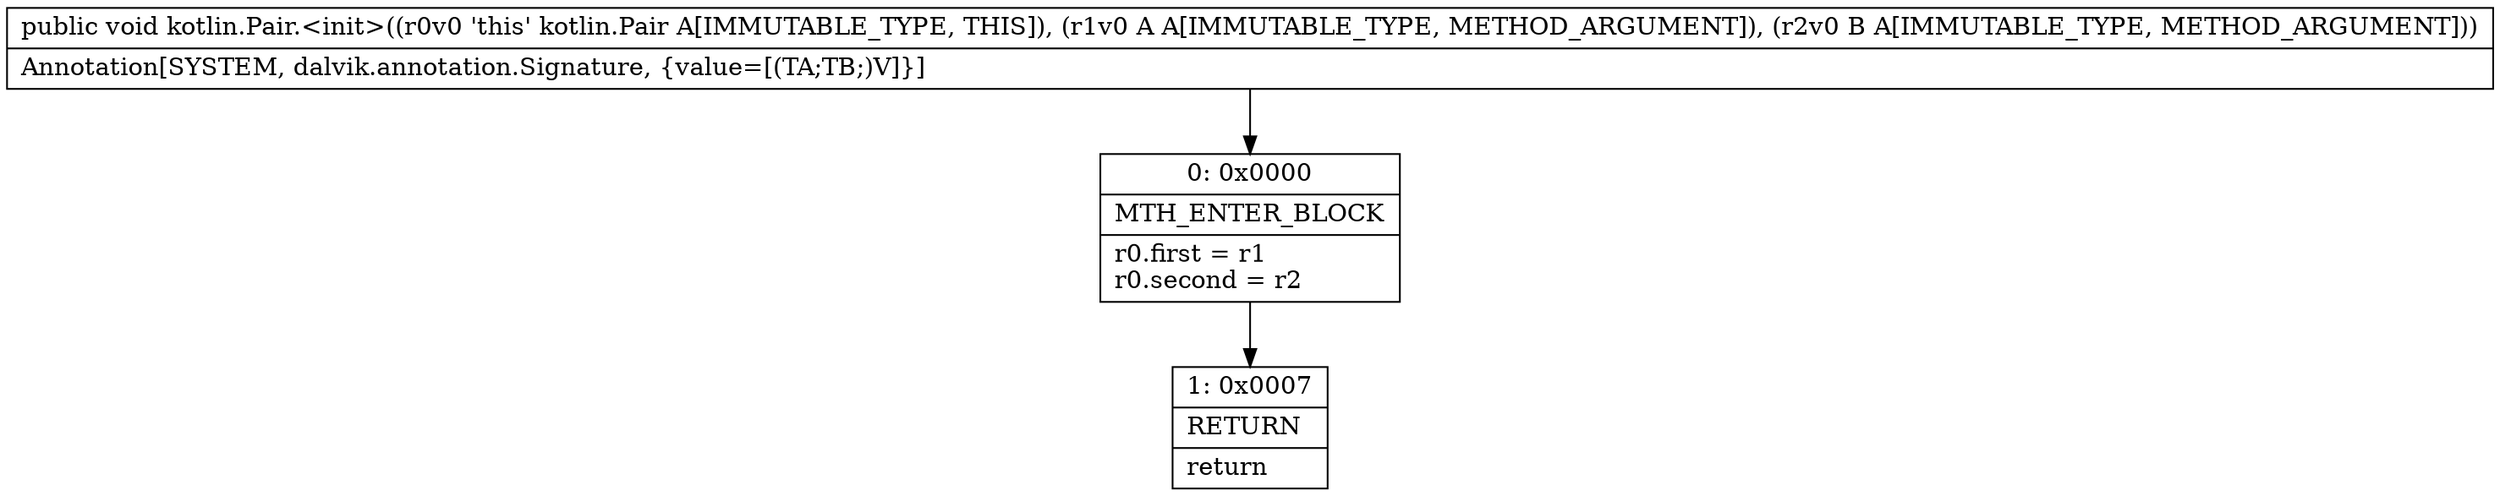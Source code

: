digraph "CFG forkotlin.Pair.\<init\>(Ljava\/lang\/Object;Ljava\/lang\/Object;)V" {
Node_0 [shape=record,label="{0\:\ 0x0000|MTH_ENTER_BLOCK\l|r0.first = r1\lr0.second = r2\l}"];
Node_1 [shape=record,label="{1\:\ 0x0007|RETURN\l|return\l}"];
MethodNode[shape=record,label="{public void kotlin.Pair.\<init\>((r0v0 'this' kotlin.Pair A[IMMUTABLE_TYPE, THIS]), (r1v0 A A[IMMUTABLE_TYPE, METHOD_ARGUMENT]), (r2v0 B A[IMMUTABLE_TYPE, METHOD_ARGUMENT]))  | Annotation[SYSTEM, dalvik.annotation.Signature, \{value=[(TA;TB;)V]\}]\l}"];
MethodNode -> Node_0;
Node_0 -> Node_1;
}

